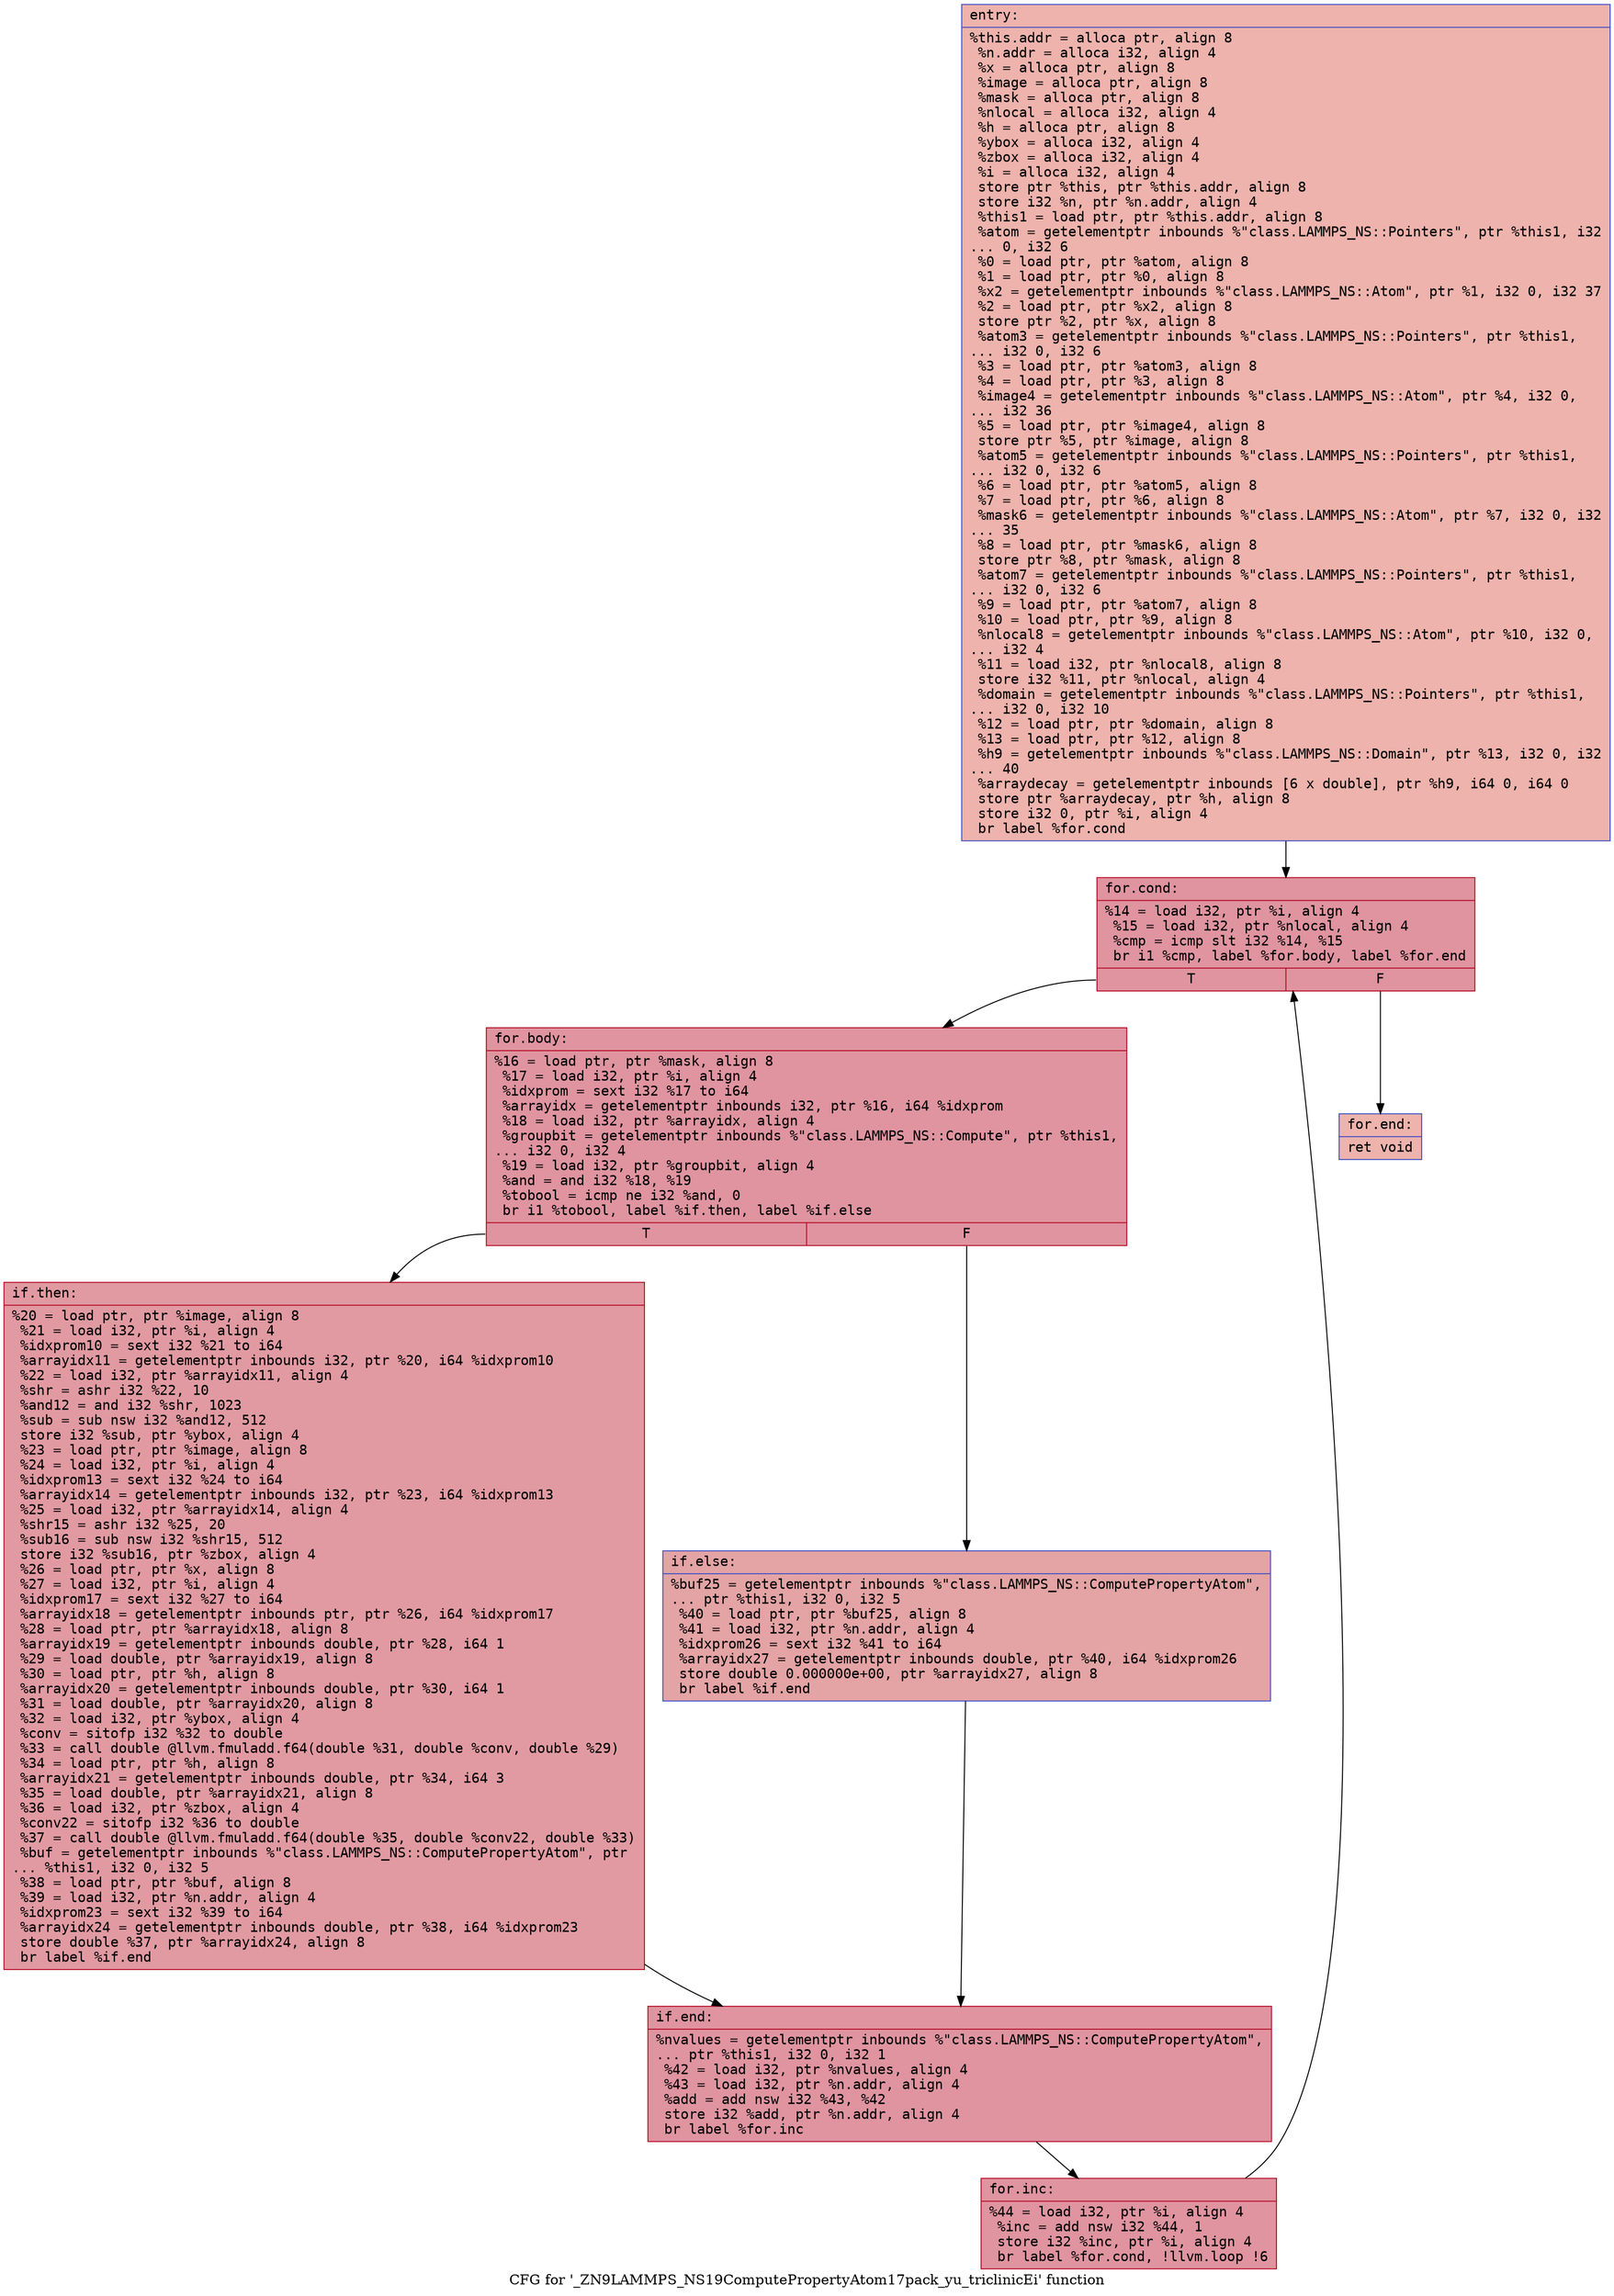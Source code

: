 digraph "CFG for '_ZN9LAMMPS_NS19ComputePropertyAtom17pack_yu_triclinicEi' function" {
	label="CFG for '_ZN9LAMMPS_NS19ComputePropertyAtom17pack_yu_triclinicEi' function";

	Node0x55e557b82e30 [shape=record,color="#3d50c3ff", style=filled, fillcolor="#d6524470" fontname="Courier",label="{entry:\l|  %this.addr = alloca ptr, align 8\l  %n.addr = alloca i32, align 4\l  %x = alloca ptr, align 8\l  %image = alloca ptr, align 8\l  %mask = alloca ptr, align 8\l  %nlocal = alloca i32, align 4\l  %h = alloca ptr, align 8\l  %ybox = alloca i32, align 4\l  %zbox = alloca i32, align 4\l  %i = alloca i32, align 4\l  store ptr %this, ptr %this.addr, align 8\l  store i32 %n, ptr %n.addr, align 4\l  %this1 = load ptr, ptr %this.addr, align 8\l  %atom = getelementptr inbounds %\"class.LAMMPS_NS::Pointers\", ptr %this1, i32\l... 0, i32 6\l  %0 = load ptr, ptr %atom, align 8\l  %1 = load ptr, ptr %0, align 8\l  %x2 = getelementptr inbounds %\"class.LAMMPS_NS::Atom\", ptr %1, i32 0, i32 37\l  %2 = load ptr, ptr %x2, align 8\l  store ptr %2, ptr %x, align 8\l  %atom3 = getelementptr inbounds %\"class.LAMMPS_NS::Pointers\", ptr %this1,\l... i32 0, i32 6\l  %3 = load ptr, ptr %atom3, align 8\l  %4 = load ptr, ptr %3, align 8\l  %image4 = getelementptr inbounds %\"class.LAMMPS_NS::Atom\", ptr %4, i32 0,\l... i32 36\l  %5 = load ptr, ptr %image4, align 8\l  store ptr %5, ptr %image, align 8\l  %atom5 = getelementptr inbounds %\"class.LAMMPS_NS::Pointers\", ptr %this1,\l... i32 0, i32 6\l  %6 = load ptr, ptr %atom5, align 8\l  %7 = load ptr, ptr %6, align 8\l  %mask6 = getelementptr inbounds %\"class.LAMMPS_NS::Atom\", ptr %7, i32 0, i32\l... 35\l  %8 = load ptr, ptr %mask6, align 8\l  store ptr %8, ptr %mask, align 8\l  %atom7 = getelementptr inbounds %\"class.LAMMPS_NS::Pointers\", ptr %this1,\l... i32 0, i32 6\l  %9 = load ptr, ptr %atom7, align 8\l  %10 = load ptr, ptr %9, align 8\l  %nlocal8 = getelementptr inbounds %\"class.LAMMPS_NS::Atom\", ptr %10, i32 0,\l... i32 4\l  %11 = load i32, ptr %nlocal8, align 8\l  store i32 %11, ptr %nlocal, align 4\l  %domain = getelementptr inbounds %\"class.LAMMPS_NS::Pointers\", ptr %this1,\l... i32 0, i32 10\l  %12 = load ptr, ptr %domain, align 8\l  %13 = load ptr, ptr %12, align 8\l  %h9 = getelementptr inbounds %\"class.LAMMPS_NS::Domain\", ptr %13, i32 0, i32\l... 40\l  %arraydecay = getelementptr inbounds [6 x double], ptr %h9, i64 0, i64 0\l  store ptr %arraydecay, ptr %h, align 8\l  store i32 0, ptr %i, align 4\l  br label %for.cond\l}"];
	Node0x55e557b82e30 -> Node0x55e557c2d590[tooltip="entry -> for.cond\nProbability 100.00%" ];
	Node0x55e557c2d590 [shape=record,color="#b70d28ff", style=filled, fillcolor="#b70d2870" fontname="Courier",label="{for.cond:\l|  %14 = load i32, ptr %i, align 4\l  %15 = load i32, ptr %nlocal, align 4\l  %cmp = icmp slt i32 %14, %15\l  br i1 %cmp, label %for.body, label %for.end\l|{<s0>T|<s1>F}}"];
	Node0x55e557c2d590:s0 -> Node0x55e557b85020[tooltip="for.cond -> for.body\nProbability 96.88%" ];
	Node0x55e557c2d590:s1 -> Node0x55e557b85070[tooltip="for.cond -> for.end\nProbability 3.12%" ];
	Node0x55e557b85020 [shape=record,color="#b70d28ff", style=filled, fillcolor="#b70d2870" fontname="Courier",label="{for.body:\l|  %16 = load ptr, ptr %mask, align 8\l  %17 = load i32, ptr %i, align 4\l  %idxprom = sext i32 %17 to i64\l  %arrayidx = getelementptr inbounds i32, ptr %16, i64 %idxprom\l  %18 = load i32, ptr %arrayidx, align 4\l  %groupbit = getelementptr inbounds %\"class.LAMMPS_NS::Compute\", ptr %this1,\l... i32 0, i32 4\l  %19 = load i32, ptr %groupbit, align 4\l  %and = and i32 %18, %19\l  %tobool = icmp ne i32 %and, 0\l  br i1 %tobool, label %if.then, label %if.else\l|{<s0>T|<s1>F}}"];
	Node0x55e557b85020:s0 -> Node0x55e557b85740[tooltip="for.body -> if.then\nProbability 62.50%" ];
	Node0x55e557b85020:s1 -> Node0x55e557b857b0[tooltip="for.body -> if.else\nProbability 37.50%" ];
	Node0x55e557b85740 [shape=record,color="#b70d28ff", style=filled, fillcolor="#bb1b2c70" fontname="Courier",label="{if.then:\l|  %20 = load ptr, ptr %image, align 8\l  %21 = load i32, ptr %i, align 4\l  %idxprom10 = sext i32 %21 to i64\l  %arrayidx11 = getelementptr inbounds i32, ptr %20, i64 %idxprom10\l  %22 = load i32, ptr %arrayidx11, align 4\l  %shr = ashr i32 %22, 10\l  %and12 = and i32 %shr, 1023\l  %sub = sub nsw i32 %and12, 512\l  store i32 %sub, ptr %ybox, align 4\l  %23 = load ptr, ptr %image, align 8\l  %24 = load i32, ptr %i, align 4\l  %idxprom13 = sext i32 %24 to i64\l  %arrayidx14 = getelementptr inbounds i32, ptr %23, i64 %idxprom13\l  %25 = load i32, ptr %arrayidx14, align 4\l  %shr15 = ashr i32 %25, 20\l  %sub16 = sub nsw i32 %shr15, 512\l  store i32 %sub16, ptr %zbox, align 4\l  %26 = load ptr, ptr %x, align 8\l  %27 = load i32, ptr %i, align 4\l  %idxprom17 = sext i32 %27 to i64\l  %arrayidx18 = getelementptr inbounds ptr, ptr %26, i64 %idxprom17\l  %28 = load ptr, ptr %arrayidx18, align 8\l  %arrayidx19 = getelementptr inbounds double, ptr %28, i64 1\l  %29 = load double, ptr %arrayidx19, align 8\l  %30 = load ptr, ptr %h, align 8\l  %arrayidx20 = getelementptr inbounds double, ptr %30, i64 1\l  %31 = load double, ptr %arrayidx20, align 8\l  %32 = load i32, ptr %ybox, align 4\l  %conv = sitofp i32 %32 to double\l  %33 = call double @llvm.fmuladd.f64(double %31, double %conv, double %29)\l  %34 = load ptr, ptr %h, align 8\l  %arrayidx21 = getelementptr inbounds double, ptr %34, i64 3\l  %35 = load double, ptr %arrayidx21, align 8\l  %36 = load i32, ptr %zbox, align 4\l  %conv22 = sitofp i32 %36 to double\l  %37 = call double @llvm.fmuladd.f64(double %35, double %conv22, double %33)\l  %buf = getelementptr inbounds %\"class.LAMMPS_NS::ComputePropertyAtom\", ptr\l... %this1, i32 0, i32 5\l  %38 = load ptr, ptr %buf, align 8\l  %39 = load i32, ptr %n.addr, align 4\l  %idxprom23 = sext i32 %39 to i64\l  %arrayidx24 = getelementptr inbounds double, ptr %38, i64 %idxprom23\l  store double %37, ptr %arrayidx24, align 8\l  br label %if.end\l}"];
	Node0x55e557b85740 -> Node0x55e557b87510[tooltip="if.then -> if.end\nProbability 100.00%" ];
	Node0x55e557b857b0 [shape=record,color="#3d50c3ff", style=filled, fillcolor="#c32e3170" fontname="Courier",label="{if.else:\l|  %buf25 = getelementptr inbounds %\"class.LAMMPS_NS::ComputePropertyAtom\",\l... ptr %this1, i32 0, i32 5\l  %40 = load ptr, ptr %buf25, align 8\l  %41 = load i32, ptr %n.addr, align 4\l  %idxprom26 = sext i32 %41 to i64\l  %arrayidx27 = getelementptr inbounds double, ptr %40, i64 %idxprom26\l  store double 0.000000e+00, ptr %arrayidx27, align 8\l  br label %if.end\l}"];
	Node0x55e557b857b0 -> Node0x55e557b87510[tooltip="if.else -> if.end\nProbability 100.00%" ];
	Node0x55e557b87510 [shape=record,color="#b70d28ff", style=filled, fillcolor="#b70d2870" fontname="Courier",label="{if.end:\l|  %nvalues = getelementptr inbounds %\"class.LAMMPS_NS::ComputePropertyAtom\",\l... ptr %this1, i32 0, i32 1\l  %42 = load i32, ptr %nvalues, align 4\l  %43 = load i32, ptr %n.addr, align 4\l  %add = add nsw i32 %43, %42\l  store i32 %add, ptr %n.addr, align 4\l  br label %for.inc\l}"];
	Node0x55e557b87510 -> Node0x55e557b87d60[tooltip="if.end -> for.inc\nProbability 100.00%" ];
	Node0x55e557b87d60 [shape=record,color="#b70d28ff", style=filled, fillcolor="#b70d2870" fontname="Courier",label="{for.inc:\l|  %44 = load i32, ptr %i, align 4\l  %inc = add nsw i32 %44, 1\l  store i32 %inc, ptr %i, align 4\l  br label %for.cond, !llvm.loop !6\l}"];
	Node0x55e557b87d60 -> Node0x55e557c2d590[tooltip="for.inc -> for.cond\nProbability 100.00%" ];
	Node0x55e557b85070 [shape=record,color="#3d50c3ff", style=filled, fillcolor="#d6524470" fontname="Courier",label="{for.end:\l|  ret void\l}"];
}
